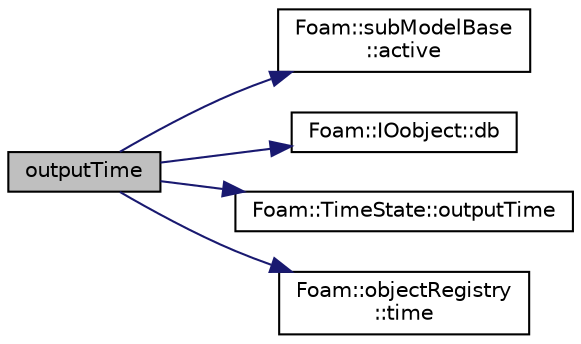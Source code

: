 digraph "outputTime"
{
  bgcolor="transparent";
  edge [fontname="Helvetica",fontsize="10",labelfontname="Helvetica",labelfontsize="10"];
  node [fontname="Helvetica",fontsize="10",shape=record];
  rankdir="LR";
  Node1 [label="outputTime",height=0.2,width=0.4,color="black", fillcolor="grey75", style="filled", fontcolor="black"];
  Node1 -> Node2 [color="midnightblue",fontsize="10",style="solid",fontname="Helvetica"];
  Node2 [label="Foam::subModelBase\l::active",height=0.2,width=0.4,color="black",URL="$a02473.html#a6fd1dc792a0b98e6530a7383d4ef3074",tooltip="Return the model &#39;active&#39; status - default active = true. "];
  Node1 -> Node3 [color="midnightblue",fontsize="10",style="solid",fontname="Helvetica"];
  Node3 [label="Foam::IOobject::db",height=0.2,width=0.4,color="black",URL="$a01182.html#adf469b34fcd0250cef43ac4ce3f153ab",tooltip="Return the local objectRegistry. "];
  Node1 -> Node4 [color="midnightblue",fontsize="10",style="solid",fontname="Helvetica"];
  Node4 [label="Foam::TimeState::outputTime",height=0.2,width=0.4,color="black",URL="$a02623.html#a4c739173bf75a87e1b6535c2431f1229",tooltip="Return true if this is an output time (primary or secondary) "];
  Node1 -> Node5 [color="midnightblue",fontsize="10",style="solid",fontname="Helvetica"];
  Node5 [label="Foam::objectRegistry\l::time",height=0.2,width=0.4,color="black",URL="$a01695.html#a48fcf6de2789aff6b430b5fc1a05693f",tooltip="Return time. "];
}
